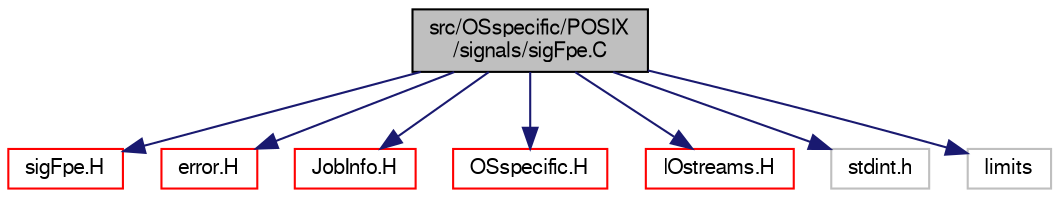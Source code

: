 digraph "src/OSspecific/POSIX/signals/sigFpe.C"
{
  bgcolor="transparent";
  edge [fontname="FreeSans",fontsize="10",labelfontname="FreeSans",labelfontsize="10"];
  node [fontname="FreeSans",fontsize="10",shape=record];
  Node0 [label="src/OSspecific/POSIX\l/signals/sigFpe.C",height=0.2,width=0.4,color="black", fillcolor="grey75", style="filled", fontcolor="black"];
  Node0 -> Node1 [color="midnightblue",fontsize="10",style="solid",fontname="FreeSans"];
  Node1 [label="sigFpe.H",height=0.2,width=0.4,color="red",URL="$a12932.html"];
  Node0 -> Node13 [color="midnightblue",fontsize="10",style="solid",fontname="FreeSans"];
  Node13 [label="error.H",height=0.2,width=0.4,color="red",URL="$a08924.html"];
  Node0 -> Node43 [color="midnightblue",fontsize="10",style="solid",fontname="FreeSans"];
  Node43 [label="JobInfo.H",height=0.2,width=0.4,color="red",URL="$a10274.html"];
  Node0 -> Node78 [color="midnightblue",fontsize="10",style="solid",fontname="FreeSans"];
  Node78 [label="OSspecific.H",height=0.2,width=0.4,color="red",URL="$a10370.html",tooltip="Functions used by OpenFOAM that are specific to POSIX compliant operating systems and need to be repl..."];
  Node0 -> Node82 [color="midnightblue",fontsize="10",style="solid",fontname="FreeSans"];
  Node82 [label="IOstreams.H",height=0.2,width=0.4,color="red",URL="$a09104.html",tooltip="Useful combination of include files which define Sin, Sout and Serr and the use of IO streams general..."];
  Node0 -> Node88 [color="midnightblue",fontsize="10",style="solid",fontname="FreeSans"];
  Node88 [label="stdint.h",height=0.2,width=0.4,color="grey75"];
  Node0 -> Node89 [color="midnightblue",fontsize="10",style="solid",fontname="FreeSans"];
  Node89 [label="limits",height=0.2,width=0.4,color="grey75"];
}
